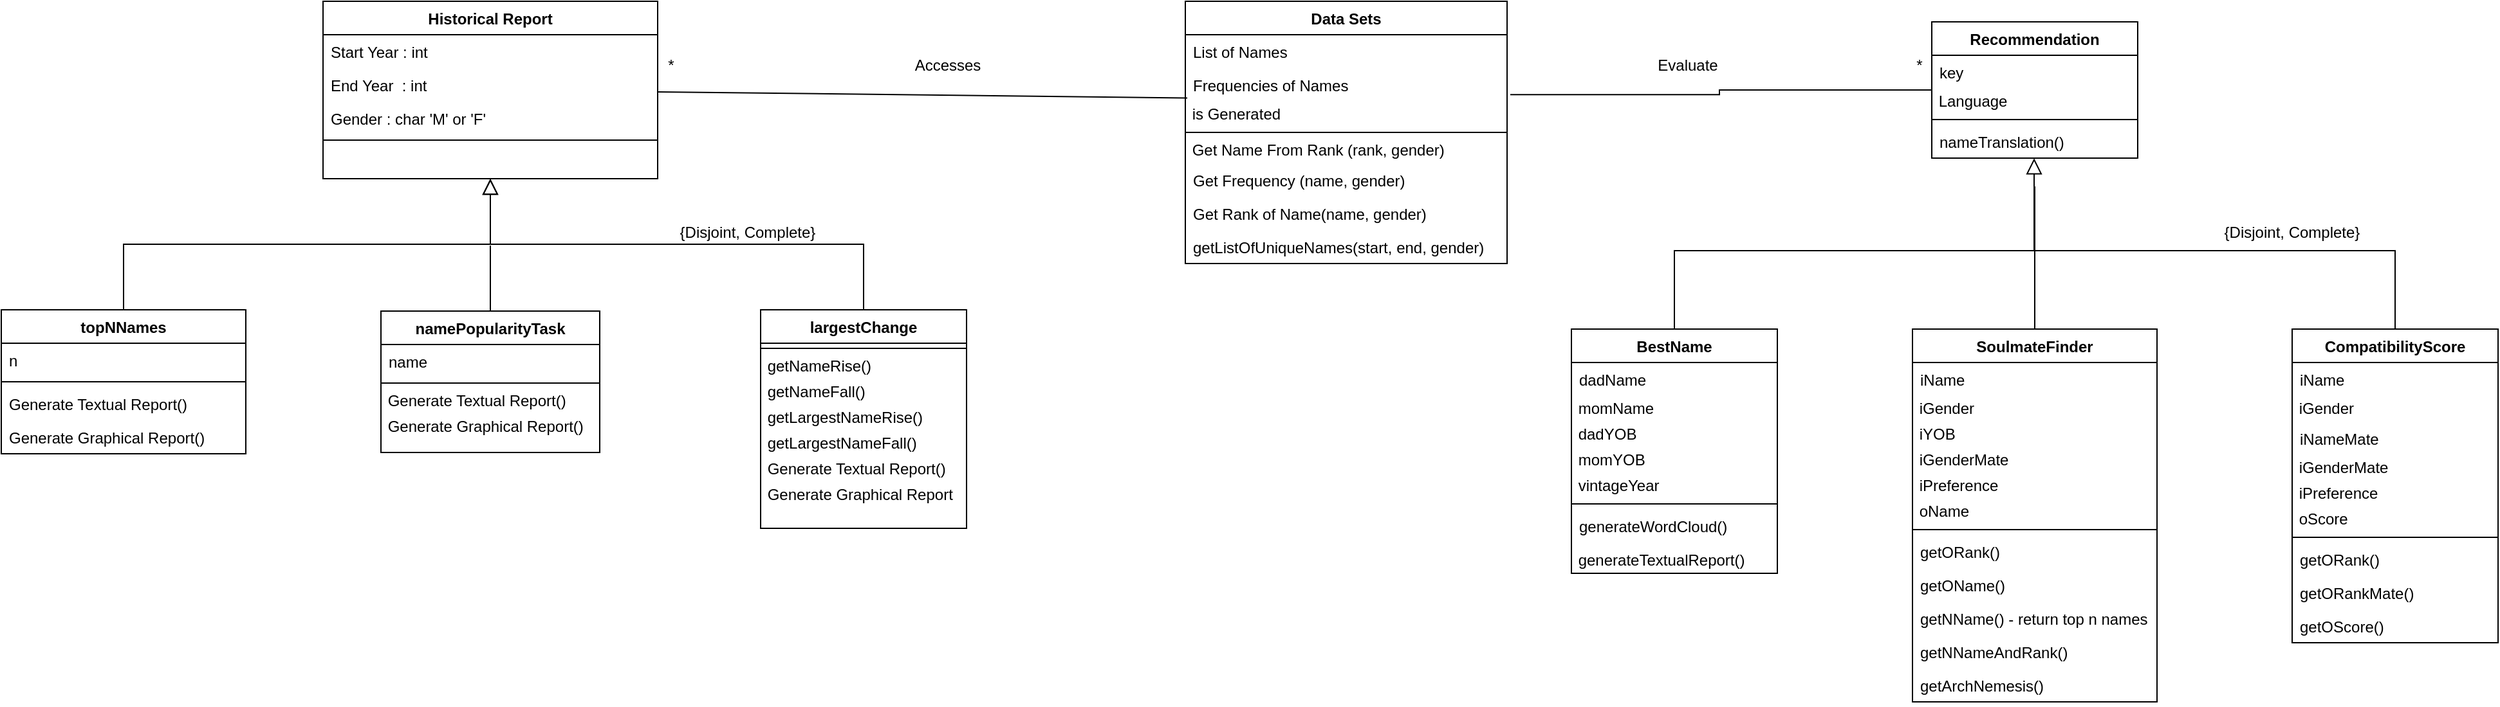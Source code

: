 <mxfile version="13.8.0" type="device"><diagram id="C5RBs43oDa-KdzZeNtuy" name="Page-1"><mxGraphModel dx="834" dy="506" grid="1" gridSize="10" guides="1" tooltips="1" connect="1" arrows="1" fold="1" page="1" pageScale="1" pageWidth="2500" pageHeight="1169" math="0" shadow="0"><root><mxCell id="WIyWlLk6GJQsqaUBKTNV-0"/><mxCell id="WIyWlLk6GJQsqaUBKTNV-1" parent="WIyWlLk6GJQsqaUBKTNV-0"/><mxCell id="zkfFHV4jXpPFQw0GAbJ--12" value="" style="endArrow=block;endSize=10;endFill=0;shadow=0;strokeWidth=1;rounded=0;edgeStyle=elbowEdgeStyle;elbow=vertical;" parent="WIyWlLk6GJQsqaUBKTNV-1" source="zkfFHV4jXpPFQw0GAbJ--6" target="zkfFHV4jXpPFQw0GAbJ--0" edge="1"><mxGeometry width="160" relative="1" as="geometry"><mxPoint x="450" y="253" as="sourcePoint"/><mxPoint x="450" y="253" as="targetPoint"/></mxGeometry></mxCell><mxCell id="zkfFHV4jXpPFQw0GAbJ--16" value="" style="endArrow=block;endSize=10;endFill=0;shadow=0;strokeWidth=1;rounded=0;edgeStyle=elbowEdgeStyle;elbow=vertical;" parent="WIyWlLk6GJQsqaUBKTNV-1" source="zkfFHV4jXpPFQw0GAbJ--13" target="zkfFHV4jXpPFQw0GAbJ--0" edge="1"><mxGeometry width="160" relative="1" as="geometry"><mxPoint x="460" y="423" as="sourcePoint"/><mxPoint x="560" y="321" as="targetPoint"/></mxGeometry></mxCell><mxCell id="N5B7y6-4VCZ3Z8hRmmnu-26" style="edgeStyle=none;rounded=0;orthogonalLoop=1;jettySize=auto;html=1;endArrow=none;endFill=0;strokeColor=#000000;entryX=0.006;entryY=-0.139;entryDx=0;entryDy=0;entryPerimeter=0;" parent="WIyWlLk6GJQsqaUBKTNV-1" source="zkfFHV4jXpPFQw0GAbJ--0" target="N5B7y6-4VCZ3Z8hRmmnu-9" edge="1"><mxGeometry relative="1" as="geometry"><mxPoint x="970" y="239" as="targetPoint"/></mxGeometry></mxCell><mxCell id="zkfFHV4jXpPFQw0GAbJ--0" value="Historical Report" style="swimlane;fontStyle=1;align=center;verticalAlign=top;childLayout=stackLayout;horizontal=1;startSize=26;horizontalStack=0;resizeParent=1;resizeLast=0;collapsible=1;marginBottom=0;rounded=0;shadow=0;strokeWidth=1;" parent="WIyWlLk6GJQsqaUBKTNV-1" vertex="1"><mxGeometry x="390" y="170" width="260" height="138" as="geometry"><mxRectangle x="230" y="140" width="160" height="26" as="alternateBounds"/></mxGeometry></mxCell><mxCell id="zkfFHV4jXpPFQw0GAbJ--1" value="Start Year : int" style="text;align=left;verticalAlign=top;spacingLeft=4;spacingRight=4;overflow=hidden;rotatable=0;points=[[0,0.5],[1,0.5]];portConstraint=eastwest;fontStyle=0" parent="zkfFHV4jXpPFQw0GAbJ--0" vertex="1"><mxGeometry y="26" width="260" height="26" as="geometry"/></mxCell><mxCell id="zkfFHV4jXpPFQw0GAbJ--2" value="End Year  : int" style="text;align=left;verticalAlign=top;spacingLeft=4;spacingRight=4;overflow=hidden;rotatable=0;points=[[0,0.5],[1,0.5]];portConstraint=eastwest;rounded=0;shadow=0;html=0;" parent="zkfFHV4jXpPFQw0GAbJ--0" vertex="1"><mxGeometry y="52" width="260" height="26" as="geometry"/></mxCell><mxCell id="zkfFHV4jXpPFQw0GAbJ--3" value="Gender : char 'M' or 'F'" style="text;align=left;verticalAlign=top;spacingLeft=4;spacingRight=4;overflow=hidden;rotatable=0;points=[[0,0.5],[1,0.5]];portConstraint=eastwest;rounded=0;shadow=0;html=0;" parent="zkfFHV4jXpPFQw0GAbJ--0" vertex="1"><mxGeometry y="78" width="260" height="26" as="geometry"/></mxCell><mxCell id="zkfFHV4jXpPFQw0GAbJ--4" value="" style="line;html=1;strokeWidth=1;align=left;verticalAlign=middle;spacingTop=-1;spacingLeft=3;spacingRight=3;rotatable=0;labelPosition=right;points=[];portConstraint=eastwest;" parent="zkfFHV4jXpPFQw0GAbJ--0" vertex="1"><mxGeometry y="104" width="260" height="8" as="geometry"/></mxCell><mxCell id="zkfFHV4jXpPFQw0GAbJ--6" value="topNNames" style="swimlane;fontStyle=1;align=center;verticalAlign=top;childLayout=stackLayout;horizontal=1;startSize=26;horizontalStack=0;resizeParent=1;resizeLast=0;collapsible=1;marginBottom=0;rounded=0;shadow=0;strokeWidth=1;" parent="WIyWlLk6GJQsqaUBKTNV-1" vertex="1"><mxGeometry x="140" y="410" width="190" height="112" as="geometry"><mxRectangle x="130" y="380" width="160" height="26" as="alternateBounds"/></mxGeometry></mxCell><mxCell id="zkfFHV4jXpPFQw0GAbJ--7" value="n" style="text;align=left;verticalAlign=top;spacingLeft=4;spacingRight=4;overflow=hidden;rotatable=0;points=[[0,0.5],[1,0.5]];portConstraint=eastwest;" parent="zkfFHV4jXpPFQw0GAbJ--6" vertex="1"><mxGeometry y="26" width="190" height="26" as="geometry"/></mxCell><mxCell id="zkfFHV4jXpPFQw0GAbJ--9" value="" style="line;html=1;strokeWidth=1;align=left;verticalAlign=middle;spacingTop=-1;spacingLeft=3;spacingRight=3;rotatable=0;labelPosition=right;points=[];portConstraint=eastwest;" parent="zkfFHV4jXpPFQw0GAbJ--6" vertex="1"><mxGeometry y="52" width="190" height="8" as="geometry"/></mxCell><mxCell id="zkfFHV4jXpPFQw0GAbJ--10" value="Generate Textual Report()" style="text;align=left;verticalAlign=top;spacingLeft=4;spacingRight=4;overflow=hidden;rotatable=0;points=[[0,0.5],[1,0.5]];portConstraint=eastwest;fontStyle=0" parent="zkfFHV4jXpPFQw0GAbJ--6" vertex="1"><mxGeometry y="60" width="190" height="26" as="geometry"/></mxCell><mxCell id="zkfFHV4jXpPFQw0GAbJ--11" value="Generate Graphical Report()" style="text;align=left;verticalAlign=top;spacingLeft=4;spacingRight=4;overflow=hidden;rotatable=0;points=[[0,0.5],[1,0.5]];portConstraint=eastwest;" parent="zkfFHV4jXpPFQw0GAbJ--6" vertex="1"><mxGeometry y="86" width="190" height="26" as="geometry"/></mxCell><mxCell id="zkfFHV4jXpPFQw0GAbJ--13" value="largestChange" style="swimlane;fontStyle=1;align=center;verticalAlign=top;childLayout=stackLayout;horizontal=1;startSize=26;horizontalStack=0;resizeParent=1;resizeLast=0;collapsible=1;marginBottom=0;rounded=0;shadow=0;strokeWidth=1;" parent="WIyWlLk6GJQsqaUBKTNV-1" vertex="1"><mxGeometry x="730" y="410" width="160" height="170" as="geometry"><mxRectangle x="340" y="380" width="170" height="26" as="alternateBounds"/></mxGeometry></mxCell><mxCell id="zkfFHV4jXpPFQw0GAbJ--15" value="" style="line;html=1;strokeWidth=1;align=left;verticalAlign=middle;spacingTop=-1;spacingLeft=3;spacingRight=3;rotatable=0;labelPosition=right;points=[];portConstraint=eastwest;" parent="zkfFHV4jXpPFQw0GAbJ--13" vertex="1"><mxGeometry y="26" width="160" height="8" as="geometry"/></mxCell><mxCell id="N5B7y6-4VCZ3Z8hRmmnu-13" value="&amp;nbsp;getNameRise()" style="text;html=1;align=left;verticalAlign=middle;resizable=0;points=[];autosize=1;" parent="zkfFHV4jXpPFQw0GAbJ--13" vertex="1"><mxGeometry y="34" width="160" height="20" as="geometry"/></mxCell><mxCell id="N5B7y6-4VCZ3Z8hRmmnu-14" value="&amp;nbsp;getNameFall()" style="text;html=1;align=left;verticalAlign=middle;resizable=0;points=[];autosize=1;" parent="zkfFHV4jXpPFQw0GAbJ--13" vertex="1"><mxGeometry y="54" width="160" height="20" as="geometry"/></mxCell><mxCell id="N5B7y6-4VCZ3Z8hRmmnu-15" value="&amp;nbsp;getLargestNameRise()" style="text;html=1;align=left;verticalAlign=middle;resizable=0;points=[];autosize=1;" parent="zkfFHV4jXpPFQw0GAbJ--13" vertex="1"><mxGeometry y="74" width="160" height="20" as="geometry"/></mxCell><mxCell id="N5B7y6-4VCZ3Z8hRmmnu-16" value="&amp;nbsp;getLargestNameFall()" style="text;html=1;align=left;verticalAlign=middle;resizable=0;points=[];autosize=1;" parent="zkfFHV4jXpPFQw0GAbJ--13" vertex="1"><mxGeometry y="94" width="160" height="20" as="geometry"/></mxCell><mxCell id="N5B7y6-4VCZ3Z8hRmmnu-17" value="&amp;nbsp;Generate Textual Report()" style="text;html=1;align=left;verticalAlign=middle;resizable=0;points=[];autosize=1;" parent="zkfFHV4jXpPFQw0GAbJ--13" vertex="1"><mxGeometry y="114" width="160" height="20" as="geometry"/></mxCell><mxCell id="N5B7y6-4VCZ3Z8hRmmnu-18" value="&amp;nbsp;Generate Graphical Report&amp;nbsp;" style="text;html=1;align=left;verticalAlign=middle;resizable=0;points=[];autosize=1;" parent="zkfFHV4jXpPFQw0GAbJ--13" vertex="1"><mxGeometry y="134" width="160" height="20" as="geometry"/></mxCell><mxCell id="RAj_kNbxm18kRe5IGwg4-3" value="" style="endArrow=none;html=1;exitX=0.5;exitY=0;exitDx=0;exitDy=0;" parent="WIyWlLk6GJQsqaUBKTNV-1" source="RAj_kNbxm18kRe5IGwg4-0" edge="1"><mxGeometry width="50" height="50" relative="1" as="geometry"><mxPoint x="480" y="400" as="sourcePoint"/><mxPoint x="520" y="360" as="targetPoint"/></mxGeometry></mxCell><mxCell id="RAj_kNbxm18kRe5IGwg4-6" value="{Disjoint, Complete}" style="text;html=1;strokeColor=none;fillColor=none;align=center;verticalAlign=middle;whiteSpace=wrap;rounded=0;" parent="WIyWlLk6GJQsqaUBKTNV-1" vertex="1"><mxGeometry x="650" y="340" width="140" height="20" as="geometry"/></mxCell><mxCell id="RAj_kNbxm18kRe5IGwg4-0" value="namePopularityTask" style="swimlane;fontStyle=1;align=center;verticalAlign=top;childLayout=stackLayout;horizontal=1;startSize=26;horizontalStack=0;resizeParent=1;resizeLast=0;collapsible=1;marginBottom=0;rounded=0;shadow=0;strokeWidth=1;" parent="WIyWlLk6GJQsqaUBKTNV-1" vertex="1"><mxGeometry x="435" y="411" width="170" height="110" as="geometry"><mxRectangle x="340" y="380" width="170" height="26" as="alternateBounds"/></mxGeometry></mxCell><mxCell id="RAj_kNbxm18kRe5IGwg4-1" value="name" style="text;align=left;verticalAlign=top;spacingLeft=4;spacingRight=4;overflow=hidden;rotatable=0;points=[[0,0.5],[1,0.5]];portConstraint=eastwest;" parent="RAj_kNbxm18kRe5IGwg4-0" vertex="1"><mxGeometry y="26" width="170" height="26" as="geometry"/></mxCell><mxCell id="RAj_kNbxm18kRe5IGwg4-2" value="" style="line;html=1;strokeWidth=1;align=left;verticalAlign=middle;spacingTop=-1;spacingLeft=3;spacingRight=3;rotatable=0;labelPosition=right;points=[];portConstraint=eastwest;" parent="RAj_kNbxm18kRe5IGwg4-0" vertex="1"><mxGeometry y="52" width="170" height="8" as="geometry"/></mxCell><mxCell id="N5B7y6-4VCZ3Z8hRmmnu-11" value="&amp;nbsp;Generate Textual Report()" style="text;html=1;align=left;verticalAlign=middle;resizable=0;points=[];autosize=1;" parent="RAj_kNbxm18kRe5IGwg4-0" vertex="1"><mxGeometry y="60" width="170" height="20" as="geometry"/></mxCell><mxCell id="N5B7y6-4VCZ3Z8hRmmnu-12" value="&amp;nbsp;Generate Graphical Report()&amp;nbsp;" style="text;html=1;align=left;verticalAlign=middle;resizable=0;points=[];autosize=1;" parent="RAj_kNbxm18kRe5IGwg4-0" vertex="1"><mxGeometry y="80" width="170" height="20" as="geometry"/></mxCell><mxCell id="N5B7y6-4VCZ3Z8hRmmnu-22" value="*" style="text;html=1;align=center;verticalAlign=middle;resizable=0;points=[];autosize=1;" parent="WIyWlLk6GJQsqaUBKTNV-1" vertex="1"><mxGeometry x="650" y="210" width="20" height="20" as="geometry"/></mxCell><mxCell id="N5B7y6-4VCZ3Z8hRmmnu-28" value="Accesses" style="text;html=1;align=center;verticalAlign=middle;resizable=0;points=[];autosize=1;" parent="WIyWlLk6GJQsqaUBKTNV-1" vertex="1"><mxGeometry x="840" y="210" width="70" height="20" as="geometry"/></mxCell><mxCell id="N5B7y6-4VCZ3Z8hRmmnu-41" style="edgeStyle=orthogonalEdgeStyle;rounded=0;orthogonalLoop=1;jettySize=auto;html=1;endArrow=none;endFill=0;strokeColor=#000000;entryX=1.01;entryY=0.791;entryDx=0;entryDy=0;entryPerimeter=0;" parent="WIyWlLk6GJQsqaUBKTNV-1" source="N5B7y6-4VCZ3Z8hRmmnu-37" target="zkfFHV4jXpPFQw0GAbJ--19" edge="1"><mxGeometry relative="1" as="geometry"><mxPoint x="1360" y="239" as="targetPoint"/></mxGeometry></mxCell><mxCell id="N5B7y6-4VCZ3Z8hRmmnu-67" style="edgeStyle=orthogonalEdgeStyle;rounded=0;orthogonalLoop=1;jettySize=auto;html=1;endArrow=none;endFill=0;strokeColor=#000000;" parent="WIyWlLk6GJQsqaUBKTNV-1" source="N5B7y6-4VCZ3Z8hRmmnu-57" edge="1"><mxGeometry relative="1" as="geometry"><mxPoint x="1720" y="354" as="targetPoint"/></mxGeometry></mxCell><mxCell id="N5B7y6-4VCZ3Z8hRmmnu-66" value="" style="endArrow=block;endSize=10;endFill=0;shadow=0;strokeWidth=1;rounded=0;edgeStyle=elbowEdgeStyle;elbow=vertical;exitX=0.5;exitY=0;exitDx=0;exitDy=0;entryX=0.497;entryY=1.005;entryDx=0;entryDy=0;entryPerimeter=0;" parent="WIyWlLk6GJQsqaUBKTNV-1" source="N5B7y6-4VCZ3Z8hRmmnu-61" target="N5B7y6-4VCZ3Z8hRmmnu-40" edge="1"><mxGeometry width="160" relative="1" as="geometry"><mxPoint x="2010" y="398" as="sourcePoint"/><mxPoint x="1720" y="296" as="targetPoint"/><Array as="points"><mxPoint x="1760" y="364"/></Array></mxGeometry></mxCell><mxCell id="N5B7y6-4VCZ3Z8hRmmnu-68" style="edgeStyle=elbowEdgeStyle;rounded=0;orthogonalLoop=1;jettySize=auto;html=1;exitX=0.5;exitY=0;exitDx=0;exitDy=0;endArrow=none;endFill=0;strokeColor=#000000;elbow=vertical;" parent="WIyWlLk6GJQsqaUBKTNV-1" source="N5B7y6-4VCZ3Z8hRmmnu-53" edge="1"><mxGeometry relative="1" as="geometry"><mxPoint x="1720" y="314" as="targetPoint"/><Array as="points"><mxPoint x="1700" y="364"/><mxPoint x="1580" y="364"/></Array></mxGeometry></mxCell><mxCell id="N5B7y6-4VCZ3Z8hRmmnu-37" value="Recommendation" style="swimlane;fontStyle=1;align=center;verticalAlign=top;childLayout=stackLayout;horizontal=1;startSize=26;horizontalStack=0;resizeParent=1;resizeParentMax=0;resizeLast=0;collapsible=1;marginBottom=0;" parent="WIyWlLk6GJQsqaUBKTNV-1" vertex="1"><mxGeometry x="1640" y="186" width="160" height="106" as="geometry"/></mxCell><mxCell id="N5B7y6-4VCZ3Z8hRmmnu-38" value="key" style="text;strokeColor=none;fillColor=none;align=left;verticalAlign=top;spacingLeft=4;spacingRight=4;overflow=hidden;rotatable=0;points=[[0,0.5],[1,0.5]];portConstraint=eastwest;" parent="N5B7y6-4VCZ3Z8hRmmnu-37" vertex="1"><mxGeometry y="26" width="160" height="26" as="geometry"/></mxCell><mxCell id="N5B7y6-4VCZ3Z8hRmmnu-75" value="&amp;nbsp;Language" style="text;html=1;align=left;verticalAlign=middle;resizable=0;points=[];autosize=1;" parent="N5B7y6-4VCZ3Z8hRmmnu-37" vertex="1"><mxGeometry y="52" width="160" height="20" as="geometry"/></mxCell><mxCell id="N5B7y6-4VCZ3Z8hRmmnu-39" value="" style="line;strokeWidth=1;fillColor=none;align=left;verticalAlign=middle;spacingTop=-1;spacingLeft=3;spacingRight=3;rotatable=0;labelPosition=right;points=[];portConstraint=eastwest;" parent="N5B7y6-4VCZ3Z8hRmmnu-37" vertex="1"><mxGeometry y="72" width="160" height="8" as="geometry"/></mxCell><mxCell id="N5B7y6-4VCZ3Z8hRmmnu-40" value="nameTranslation()" style="text;strokeColor=none;fillColor=none;align=left;verticalAlign=top;spacingLeft=4;spacingRight=4;overflow=hidden;rotatable=0;points=[[0,0.5],[1,0.5]];portConstraint=eastwest;" parent="N5B7y6-4VCZ3Z8hRmmnu-37" vertex="1"><mxGeometry y="80" width="160" height="26" as="geometry"/></mxCell><mxCell id="N5B7y6-4VCZ3Z8hRmmnu-61" value="CompatibilityScore" style="swimlane;fontStyle=1;align=center;verticalAlign=top;childLayout=stackLayout;horizontal=1;startSize=26;horizontalStack=0;resizeParent=1;resizeParentMax=0;resizeLast=0;collapsible=1;marginBottom=0;" parent="WIyWlLk6GJQsqaUBKTNV-1" vertex="1"><mxGeometry x="1920" y="425" width="160" height="244" as="geometry"/></mxCell><mxCell id="N5B7y6-4VCZ3Z8hRmmnu-62" value="iName" style="text;strokeColor=none;fillColor=none;align=left;verticalAlign=top;spacingLeft=4;spacingRight=4;overflow=hidden;rotatable=0;points=[[0,0.5],[1,0.5]];portConstraint=eastwest;" parent="N5B7y6-4VCZ3Z8hRmmnu-61" vertex="1"><mxGeometry y="26" width="160" height="26" as="geometry"/></mxCell><mxCell id="N5B7y6-4VCZ3Z8hRmmnu-83" value="&amp;nbsp;iGender" style="text;html=1;align=left;verticalAlign=middle;resizable=0;points=[];autosize=1;" parent="N5B7y6-4VCZ3Z8hRmmnu-61" vertex="1"><mxGeometry y="52" width="160" height="20" as="geometry"/></mxCell><mxCell id="N5B7y6-4VCZ3Z8hRmmnu-89" value="iNameMate" style="text;strokeColor=none;fillColor=none;align=left;verticalAlign=top;spacingLeft=4;spacingRight=4;overflow=hidden;rotatable=0;points=[[0,0.5],[1,0.5]];portConstraint=eastwest;" parent="N5B7y6-4VCZ3Z8hRmmnu-61" vertex="1"><mxGeometry y="72" width="160" height="26" as="geometry"/></mxCell><mxCell id="N5B7y6-4VCZ3Z8hRmmnu-85" value="&amp;nbsp;iGenderMate&lt;span style=&quot;color: rgba(0 , 0 , 0 , 0) ; font-family: monospace ; font-size: 0px&quot;&gt;%3CmxGraphModel%3E%3Croot%3E%3CmxCell%20id%3D%220%22%2F%3E%3CmxCell%20id%3D%221%22%20parent%3D%220%22%2F%3E%3CmxCell%20id%3D%222%22%20value%3D%22%26amp%3Bnbsp%3BiYOB%22%20style%3D%22text%3Bhtml%3D1%3Balign%3Dleft%3BverticalAlign%3Dmiddle%3Bresizable%3D0%3Bpoints%3D%5B%5D%3Bautosize%3D1%3B%22%20vertex%3D%221%22%20parent%3D%221%22%3E%3CmxGeometry%20x%3D%221640%22%20y%3D%22497%22%20width%3D%22160%22%20height%3D%2220%22%20as%3D%22geometry%22%2F%3E%3C%2FmxCell%3E%3C%2Froot%3E%3C%2FmxGraphModel%3E&lt;/span&gt;" style="text;html=1;align=left;verticalAlign=middle;resizable=0;points=[];autosize=1;" parent="N5B7y6-4VCZ3Z8hRmmnu-61" vertex="1"><mxGeometry y="98" width="160" height="20" as="geometry"/></mxCell><mxCell id="N5B7y6-4VCZ3Z8hRmmnu-86" value="&amp;nbsp;iPreference" style="text;html=1;align=left;verticalAlign=middle;resizable=0;points=[];autosize=1;" parent="N5B7y6-4VCZ3Z8hRmmnu-61" vertex="1"><mxGeometry y="118" width="160" height="20" as="geometry"/></mxCell><mxCell id="N5B7y6-4VCZ3Z8hRmmnu-87" value="&amp;nbsp;oScore" style="text;html=1;align=left;verticalAlign=middle;resizable=0;points=[];autosize=1;" parent="N5B7y6-4VCZ3Z8hRmmnu-61" vertex="1"><mxGeometry y="138" width="160" height="20" as="geometry"/></mxCell><mxCell id="N5B7y6-4VCZ3Z8hRmmnu-63" value="" style="line;strokeWidth=1;fillColor=none;align=left;verticalAlign=middle;spacingTop=-1;spacingLeft=3;spacingRight=3;rotatable=0;labelPosition=right;points=[];portConstraint=eastwest;" parent="N5B7y6-4VCZ3Z8hRmmnu-61" vertex="1"><mxGeometry y="158" width="160" height="8" as="geometry"/></mxCell><mxCell id="N5B7y6-4VCZ3Z8hRmmnu-94" value="getORank()" style="text;strokeColor=none;fillColor=none;align=left;verticalAlign=top;spacingLeft=4;spacingRight=4;overflow=hidden;rotatable=0;points=[[0,0.5],[1,0.5]];portConstraint=eastwest;" parent="N5B7y6-4VCZ3Z8hRmmnu-61" vertex="1"><mxGeometry y="166" width="160" height="26" as="geometry"/></mxCell><mxCell id="N5B7y6-4VCZ3Z8hRmmnu-95" value="getORankMate()" style="text;strokeColor=none;fillColor=none;align=left;verticalAlign=top;spacingLeft=4;spacingRight=4;overflow=hidden;rotatable=0;points=[[0,0.5],[1,0.5]];portConstraint=eastwest;" parent="N5B7y6-4VCZ3Z8hRmmnu-61" vertex="1"><mxGeometry y="192" width="160" height="26" as="geometry"/></mxCell><mxCell id="N5B7y6-4VCZ3Z8hRmmnu-96" value="getOScore()" style="text;strokeColor=none;fillColor=none;align=left;verticalAlign=top;spacingLeft=4;spacingRight=4;overflow=hidden;rotatable=0;points=[[0,0.5],[1,0.5]];portConstraint=eastwest;" parent="N5B7y6-4VCZ3Z8hRmmnu-61" vertex="1"><mxGeometry y="218" width="160" height="26" as="geometry"/></mxCell><mxCell id="N5B7y6-4VCZ3Z8hRmmnu-53" value="BestName" style="swimlane;fontStyle=1;align=center;verticalAlign=top;childLayout=stackLayout;horizontal=1;startSize=26;horizontalStack=0;resizeParent=1;resizeParentMax=0;resizeLast=0;collapsible=1;marginBottom=0;" parent="WIyWlLk6GJQsqaUBKTNV-1" vertex="1"><mxGeometry x="1360" y="425" width="160" height="190" as="geometry"/></mxCell><mxCell id="N5B7y6-4VCZ3Z8hRmmnu-54" value="dadName" style="text;strokeColor=none;fillColor=none;align=left;verticalAlign=top;spacingLeft=4;spacingRight=4;overflow=hidden;rotatable=0;points=[[0,0.5],[1,0.5]];portConstraint=eastwest;" parent="N5B7y6-4VCZ3Z8hRmmnu-53" vertex="1"><mxGeometry y="26" width="160" height="26" as="geometry"/></mxCell><mxCell id="N5B7y6-4VCZ3Z8hRmmnu-69" value="&amp;nbsp;momName" style="text;html=1;align=left;verticalAlign=middle;resizable=0;points=[];autosize=1;" parent="N5B7y6-4VCZ3Z8hRmmnu-53" vertex="1"><mxGeometry y="52" width="160" height="20" as="geometry"/></mxCell><mxCell id="N5B7y6-4VCZ3Z8hRmmnu-70" value="&amp;nbsp;dadYOB" style="text;html=1;align=left;verticalAlign=middle;resizable=0;points=[];autosize=1;" parent="N5B7y6-4VCZ3Z8hRmmnu-53" vertex="1"><mxGeometry y="72" width="160" height="20" as="geometry"/></mxCell><mxCell id="N5B7y6-4VCZ3Z8hRmmnu-71" value="&amp;nbsp;momYOB" style="text;html=1;align=left;verticalAlign=middle;resizable=0;points=[];autosize=1;" parent="N5B7y6-4VCZ3Z8hRmmnu-53" vertex="1"><mxGeometry y="92" width="160" height="20" as="geometry"/></mxCell><mxCell id="N5B7y6-4VCZ3Z8hRmmnu-72" value="&amp;nbsp;vintageYear" style="text;html=1;align=left;verticalAlign=middle;resizable=0;points=[];autosize=1;" parent="N5B7y6-4VCZ3Z8hRmmnu-53" vertex="1"><mxGeometry y="112" width="160" height="20" as="geometry"/></mxCell><mxCell id="N5B7y6-4VCZ3Z8hRmmnu-55" value="" style="line;strokeWidth=1;fillColor=none;align=left;verticalAlign=middle;spacingTop=-1;spacingLeft=3;spacingRight=3;rotatable=0;labelPosition=right;points=[];portConstraint=eastwest;" parent="N5B7y6-4VCZ3Z8hRmmnu-53" vertex="1"><mxGeometry y="132" width="160" height="8" as="geometry"/></mxCell><mxCell id="N5B7y6-4VCZ3Z8hRmmnu-56" value="generateWordCloud()" style="text;strokeColor=none;fillColor=none;align=left;verticalAlign=top;spacingLeft=4;spacingRight=4;overflow=hidden;rotatable=0;points=[[0,0.5],[1,0.5]];portConstraint=eastwest;" parent="N5B7y6-4VCZ3Z8hRmmnu-53" vertex="1"><mxGeometry y="140" width="160" height="30" as="geometry"/></mxCell><mxCell id="N5B7y6-4VCZ3Z8hRmmnu-74" value="&amp;nbsp;generateTextualReport()" style="text;html=1;align=left;verticalAlign=middle;resizable=0;points=[];autosize=1;" parent="N5B7y6-4VCZ3Z8hRmmnu-53" vertex="1"><mxGeometry y="170" width="160" height="20" as="geometry"/></mxCell><mxCell id="N5B7y6-4VCZ3Z8hRmmnu-57" value="SoulmateFinder" style="swimlane;fontStyle=1;align=center;verticalAlign=top;childLayout=stackLayout;horizontal=1;startSize=26;horizontalStack=0;resizeParent=1;resizeParentMax=0;resizeLast=0;collapsible=1;marginBottom=0;" parent="WIyWlLk6GJQsqaUBKTNV-1" vertex="1"><mxGeometry x="1625" y="425" width="190" height="290" as="geometry"/></mxCell><mxCell id="N5B7y6-4VCZ3Z8hRmmnu-58" value="iName" style="text;strokeColor=none;fillColor=none;align=left;verticalAlign=top;spacingLeft=4;spacingRight=4;overflow=hidden;rotatable=0;points=[[0,0.5],[1,0.5]];portConstraint=eastwest;" parent="N5B7y6-4VCZ3Z8hRmmnu-57" vertex="1"><mxGeometry y="26" width="190" height="26" as="geometry"/></mxCell><mxCell id="N5B7y6-4VCZ3Z8hRmmnu-76" value="&amp;nbsp;iGender" style="text;html=1;align=left;verticalAlign=middle;resizable=0;points=[];autosize=1;" parent="N5B7y6-4VCZ3Z8hRmmnu-57" vertex="1"><mxGeometry y="52" width="190" height="20" as="geometry"/></mxCell><mxCell id="N5B7y6-4VCZ3Z8hRmmnu-77" value="&amp;nbsp;iYOB" style="text;html=1;align=left;verticalAlign=middle;resizable=0;points=[];autosize=1;" parent="N5B7y6-4VCZ3Z8hRmmnu-57" vertex="1"><mxGeometry y="72" width="190" height="20" as="geometry"/></mxCell><mxCell id="N5B7y6-4VCZ3Z8hRmmnu-78" value="&amp;nbsp;iGenderMate&lt;span style=&quot;color: rgba(0 , 0 , 0 , 0) ; font-family: monospace ; font-size: 0px&quot;&gt;%3CmxGraphModel%3E%3Croot%3E%3CmxCell%20id%3D%220%22%2F%3E%3CmxCell%20id%3D%221%22%20parent%3D%220%22%2F%3E%3CmxCell%20id%3D%222%22%20value%3D%22%26amp%3Bnbsp%3BiYOB%22%20style%3D%22text%3Bhtml%3D1%3Balign%3Dleft%3BverticalAlign%3Dmiddle%3Bresizable%3D0%3Bpoints%3D%5B%5D%3Bautosize%3D1%3B%22%20vertex%3D%221%22%20parent%3D%221%22%3E%3CmxGeometry%20x%3D%221640%22%20y%3D%22497%22%20width%3D%22160%22%20height%3D%2220%22%20as%3D%22geometry%22%2F%3E%3C%2FmxCell%3E%3C%2Froot%3E%3C%2FmxGraphModel%3E&lt;/span&gt;" style="text;html=1;align=left;verticalAlign=middle;resizable=0;points=[];autosize=1;" parent="N5B7y6-4VCZ3Z8hRmmnu-57" vertex="1"><mxGeometry y="92" width="190" height="20" as="geometry"/></mxCell><mxCell id="N5B7y6-4VCZ3Z8hRmmnu-79" value="&amp;nbsp;iPreference" style="text;html=1;align=left;verticalAlign=middle;resizable=0;points=[];autosize=1;" parent="N5B7y6-4VCZ3Z8hRmmnu-57" vertex="1"><mxGeometry y="112" width="190" height="20" as="geometry"/></mxCell><mxCell id="N5B7y6-4VCZ3Z8hRmmnu-80" value="&amp;nbsp;oName" style="text;html=1;align=left;verticalAlign=middle;resizable=0;points=[];autosize=1;" parent="N5B7y6-4VCZ3Z8hRmmnu-57" vertex="1"><mxGeometry y="132" width="190" height="20" as="geometry"/></mxCell><mxCell id="N5B7y6-4VCZ3Z8hRmmnu-59" value="" style="line;strokeWidth=1;fillColor=none;align=left;verticalAlign=middle;spacingTop=-1;spacingLeft=3;spacingRight=3;rotatable=0;labelPosition=right;points=[];portConstraint=eastwest;" parent="N5B7y6-4VCZ3Z8hRmmnu-57" vertex="1"><mxGeometry y="152" width="190" height="8" as="geometry"/></mxCell><mxCell id="N5B7y6-4VCZ3Z8hRmmnu-60" value="getORank()" style="text;strokeColor=none;fillColor=none;align=left;verticalAlign=top;spacingLeft=4;spacingRight=4;overflow=hidden;rotatable=0;points=[[0,0.5],[1,0.5]];portConstraint=eastwest;" parent="N5B7y6-4VCZ3Z8hRmmnu-57" vertex="1"><mxGeometry y="160" width="190" height="26" as="geometry"/></mxCell><mxCell id="N5B7y6-4VCZ3Z8hRmmnu-91" value="getOName()" style="text;strokeColor=none;fillColor=none;align=left;verticalAlign=top;spacingLeft=4;spacingRight=4;overflow=hidden;rotatable=0;points=[[0,0.5],[1,0.5]];portConstraint=eastwest;" parent="N5B7y6-4VCZ3Z8hRmmnu-57" vertex="1"><mxGeometry y="186" width="190" height="26" as="geometry"/></mxCell><mxCell id="N5B7y6-4VCZ3Z8hRmmnu-92" value="getNName() - return top n names" style="text;strokeColor=none;fillColor=none;align=left;verticalAlign=top;spacingLeft=4;spacingRight=4;overflow=hidden;rotatable=0;points=[[0,0.5],[1,0.5]];portConstraint=eastwest;" parent="N5B7y6-4VCZ3Z8hRmmnu-57" vertex="1"><mxGeometry y="212" width="190" height="26" as="geometry"/></mxCell><mxCell id="N5B7y6-4VCZ3Z8hRmmnu-93" value="getNNameAndRank()" style="text;strokeColor=none;fillColor=none;align=left;verticalAlign=top;spacingLeft=4;spacingRight=4;overflow=hidden;rotatable=0;points=[[0,0.5],[1,0.5]];portConstraint=eastwest;" parent="N5B7y6-4VCZ3Z8hRmmnu-57" vertex="1"><mxGeometry y="238" width="190" height="26" as="geometry"/></mxCell><mxCell id="N5B7y6-4VCZ3Z8hRmmnu-97" value="getArchNemesis()" style="text;strokeColor=none;fillColor=none;align=left;verticalAlign=top;spacingLeft=4;spacingRight=4;overflow=hidden;rotatable=0;points=[[0,0.5],[1,0.5]];portConstraint=eastwest;" parent="N5B7y6-4VCZ3Z8hRmmnu-57" vertex="1"><mxGeometry y="264" width="190" height="26" as="geometry"/></mxCell><mxCell id="N5B7y6-4VCZ3Z8hRmmnu-98" value="{Disjoint, Complete}" style="text;html=1;strokeColor=none;fillColor=none;align=center;verticalAlign=middle;whiteSpace=wrap;rounded=0;" parent="WIyWlLk6GJQsqaUBKTNV-1" vertex="1"><mxGeometry x="1850" y="340" width="140" height="20" as="geometry"/></mxCell><mxCell id="N5B7y6-4VCZ3Z8hRmmnu-100" value="Evaluate" style="text;html=1;align=center;verticalAlign=middle;resizable=0;points=[];autosize=1;" parent="WIyWlLk6GJQsqaUBKTNV-1" vertex="1"><mxGeometry x="1420" y="210" width="60" height="20" as="geometry"/></mxCell><mxCell id="N5B7y6-4VCZ3Z8hRmmnu-102" value="*" style="text;html=1;align=center;verticalAlign=middle;resizable=0;points=[];autosize=1;" parent="WIyWlLk6GJQsqaUBKTNV-1" vertex="1"><mxGeometry x="1620" y="210" width="20" height="20" as="geometry"/></mxCell><mxCell id="zkfFHV4jXpPFQw0GAbJ--17" value="Data Sets" style="swimlane;fontStyle=1;align=center;verticalAlign=top;childLayout=stackLayout;horizontal=1;startSize=26;horizontalStack=0;resizeParent=1;resizeLast=0;collapsible=1;marginBottom=0;rounded=0;shadow=0;strokeWidth=1;" parent="WIyWlLk6GJQsqaUBKTNV-1" vertex="1"><mxGeometry x="1060" y="170" width="250" height="204" as="geometry"><mxRectangle x="550" y="140" width="160" height="26" as="alternateBounds"/></mxGeometry></mxCell><mxCell id="zkfFHV4jXpPFQw0GAbJ--18" value="List of Names" style="text;align=left;verticalAlign=top;spacingLeft=4;spacingRight=4;overflow=hidden;rotatable=0;points=[[0,0.5],[1,0.5]];portConstraint=eastwest;" parent="zkfFHV4jXpPFQw0GAbJ--17" vertex="1"><mxGeometry y="26" width="250" height="26" as="geometry"/></mxCell><mxCell id="zkfFHV4jXpPFQw0GAbJ--19" value="Frequencies of Names" style="text;align=left;verticalAlign=top;spacingLeft=4;spacingRight=4;overflow=hidden;rotatable=0;points=[[0,0.5],[1,0.5]];portConstraint=eastwest;rounded=0;shadow=0;html=0;" parent="zkfFHV4jXpPFQw0GAbJ--17" vertex="1"><mxGeometry y="52" width="250" height="26" as="geometry"/></mxCell><mxCell id="N5B7y6-4VCZ3Z8hRmmnu-9" value="&amp;nbsp;is Generated" style="text;html=1;align=left;verticalAlign=middle;resizable=0;points=[];autosize=1;" parent="zkfFHV4jXpPFQw0GAbJ--17" vertex="1"><mxGeometry y="78" width="250" height="20" as="geometry"/></mxCell><mxCell id="zkfFHV4jXpPFQw0GAbJ--23" value="" style="line;html=1;strokeWidth=1;align=left;verticalAlign=middle;spacingTop=-1;spacingLeft=3;spacingRight=3;rotatable=0;labelPosition=right;points=[];portConstraint=eastwest;" parent="zkfFHV4jXpPFQw0GAbJ--17" vertex="1"><mxGeometry y="98" width="250" height="8" as="geometry"/></mxCell><mxCell id="RAj_kNbxm18kRe5IGwg4-7" value="&amp;nbsp;Get Name From Rank (rank, gender)" style="text;html=1;align=left;verticalAlign=middle;resizable=0;points=[];autosize=1;" parent="zkfFHV4jXpPFQw0GAbJ--17" vertex="1"><mxGeometry y="106" width="250" height="20" as="geometry"/></mxCell><mxCell id="zkfFHV4jXpPFQw0GAbJ--25" value="Get Frequency (name, gender)" style="text;align=left;verticalAlign=top;spacingLeft=4;spacingRight=4;overflow=hidden;rotatable=0;points=[[0,0.5],[1,0.5]];portConstraint=eastwest;" parent="zkfFHV4jXpPFQw0GAbJ--17" vertex="1"><mxGeometry y="126" width="250" height="26" as="geometry"/></mxCell><mxCell id="zkfFHV4jXpPFQw0GAbJ--24" value="Get Rank of Name(name, gender)" style="text;align=left;verticalAlign=top;spacingLeft=4;spacingRight=4;overflow=hidden;rotatable=0;points=[[0,0.5],[1,0.5]];portConstraint=eastwest;" parent="zkfFHV4jXpPFQw0GAbJ--17" vertex="1"><mxGeometry y="152" width="250" height="26" as="geometry"/></mxCell><mxCell id="zkfFHV4jXpPFQw0GAbJ--5" value="getListOfUniqueNames(start, end, gender)" style="text;align=left;verticalAlign=top;spacingLeft=4;spacingRight=4;overflow=hidden;rotatable=0;points=[[0,0.5],[1,0.5]];portConstraint=eastwest;" parent="zkfFHV4jXpPFQw0GAbJ--17" vertex="1"><mxGeometry y="178" width="250" height="26" as="geometry"/></mxCell></root></mxGraphModel></diagram></mxfile>